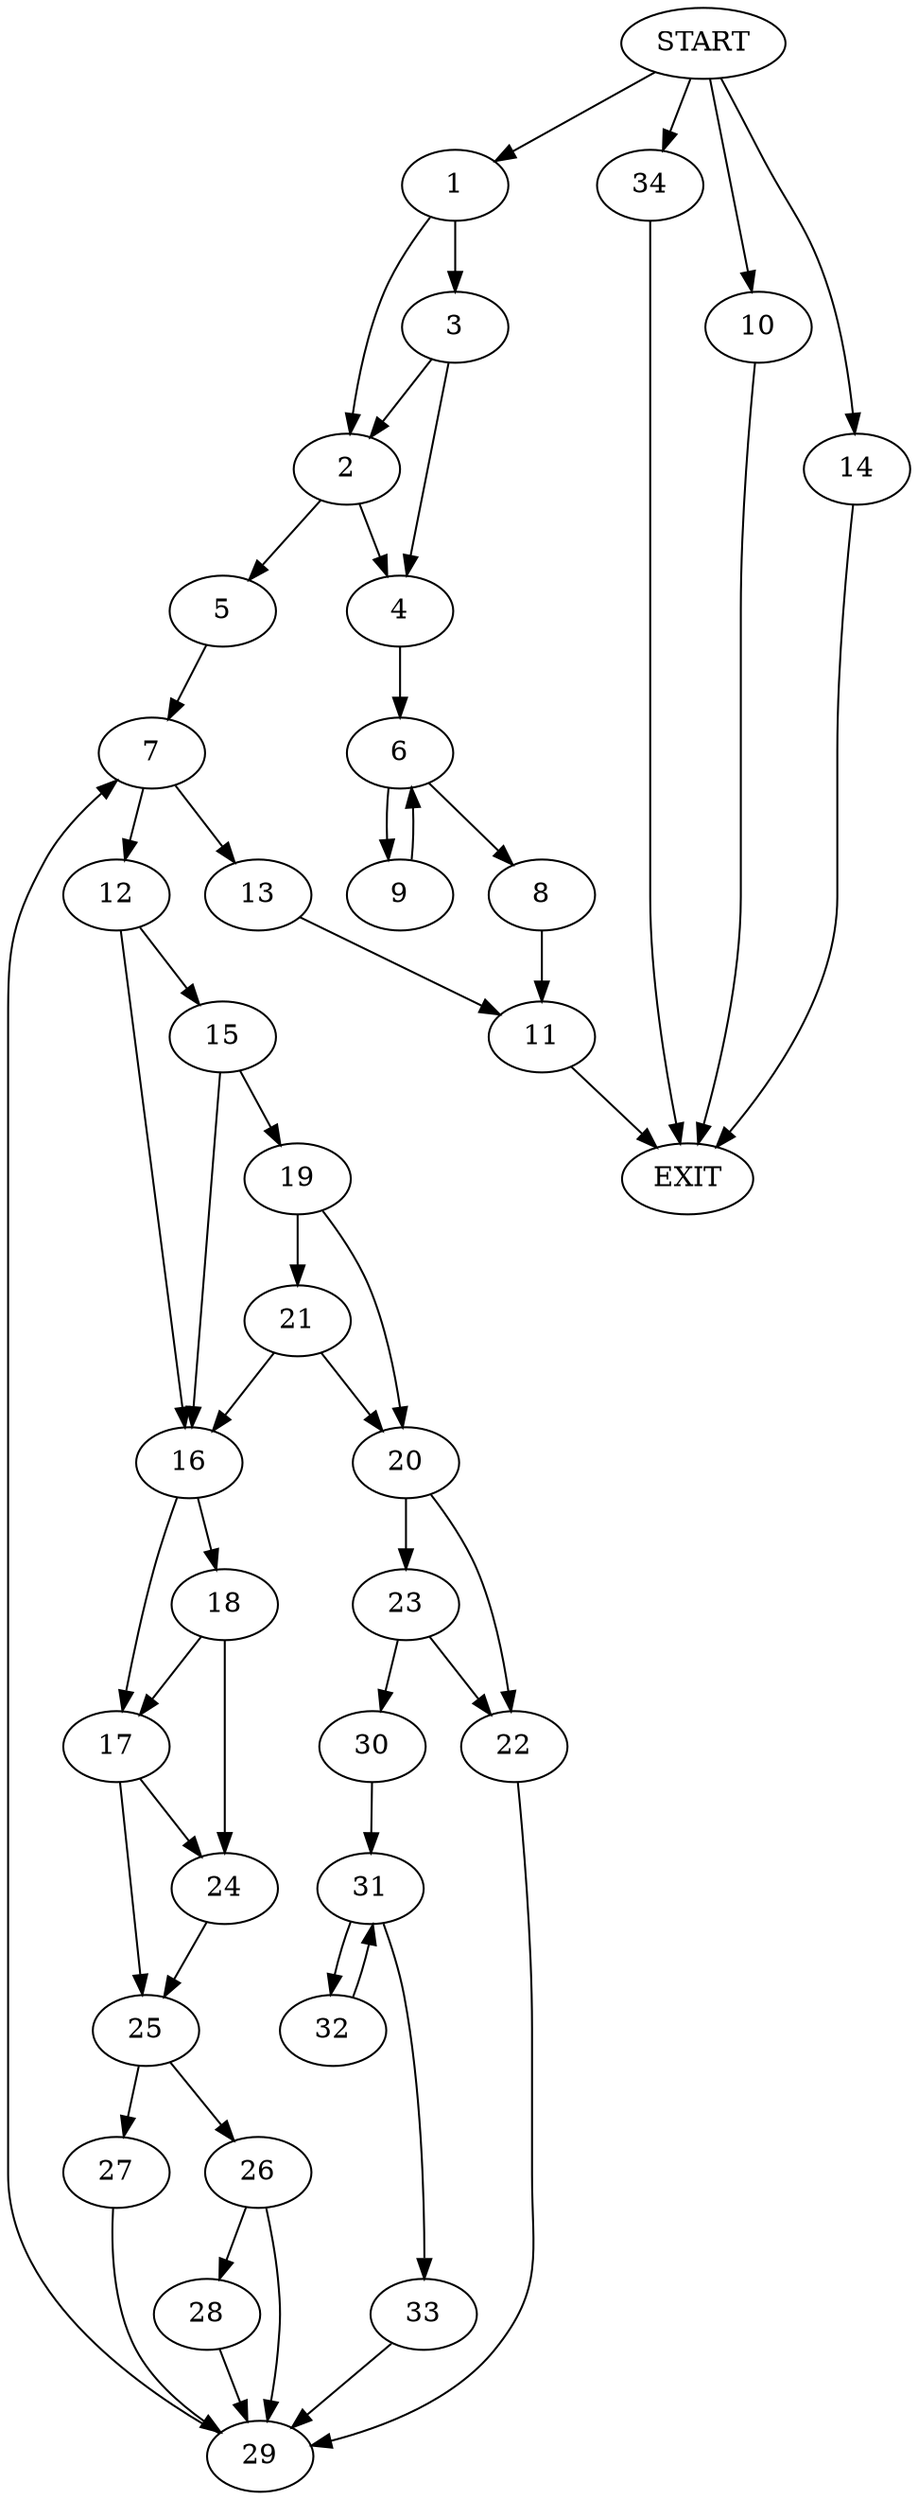 digraph {
0 [label="START"]
35 [label="EXIT"]
0 -> 1
1 -> 2
1 -> 3
3 -> 4
3 -> 2
2 -> 4
2 -> 5
4 -> 6
5 -> 7
6 -> 8
6 -> 9
0 -> 10
10 -> 35
8 -> 11
9 -> 6
11 -> 35
7 -> 12
7 -> 13
0 -> 14
14 -> 35
13 -> 11
12 -> 15
12 -> 16
16 -> 17
16 -> 18
15 -> 19
15 -> 16
19 -> 20
19 -> 21
21 -> 20
21 -> 16
20 -> 22
20 -> 23
18 -> 17
18 -> 24
17 -> 24
17 -> 25
24 -> 25
25 -> 26
25 -> 27
26 -> 28
26 -> 29
27 -> 29
29 -> 7
28 -> 29
22 -> 29
23 -> 30
23 -> 22
30 -> 31
31 -> 32
31 -> 33
0 -> 34
34 -> 35
33 -> 29
32 -> 31
}
